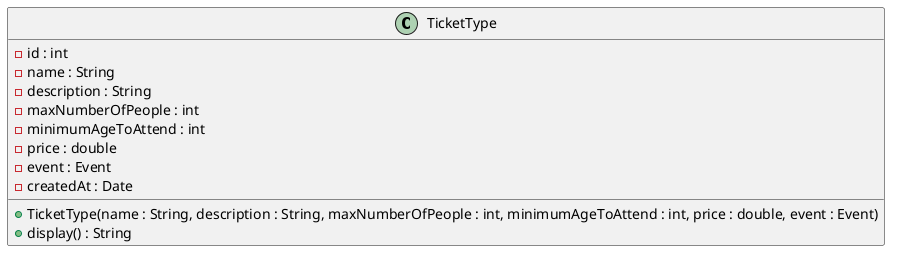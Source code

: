 @startuml TicketType
class TicketType {
    - id : int
    - name : String
    - description : String
    - maxNumberOfPeople : int
    - minimumAgeToAttend : int
    - price : double
    - event : Event
    - createdAt : Date
    + TicketType(name : String, description : String, maxNumberOfPeople : int, minimumAgeToAttend : int, price : double, event : Event)
    + display() : String
}
@enduml
